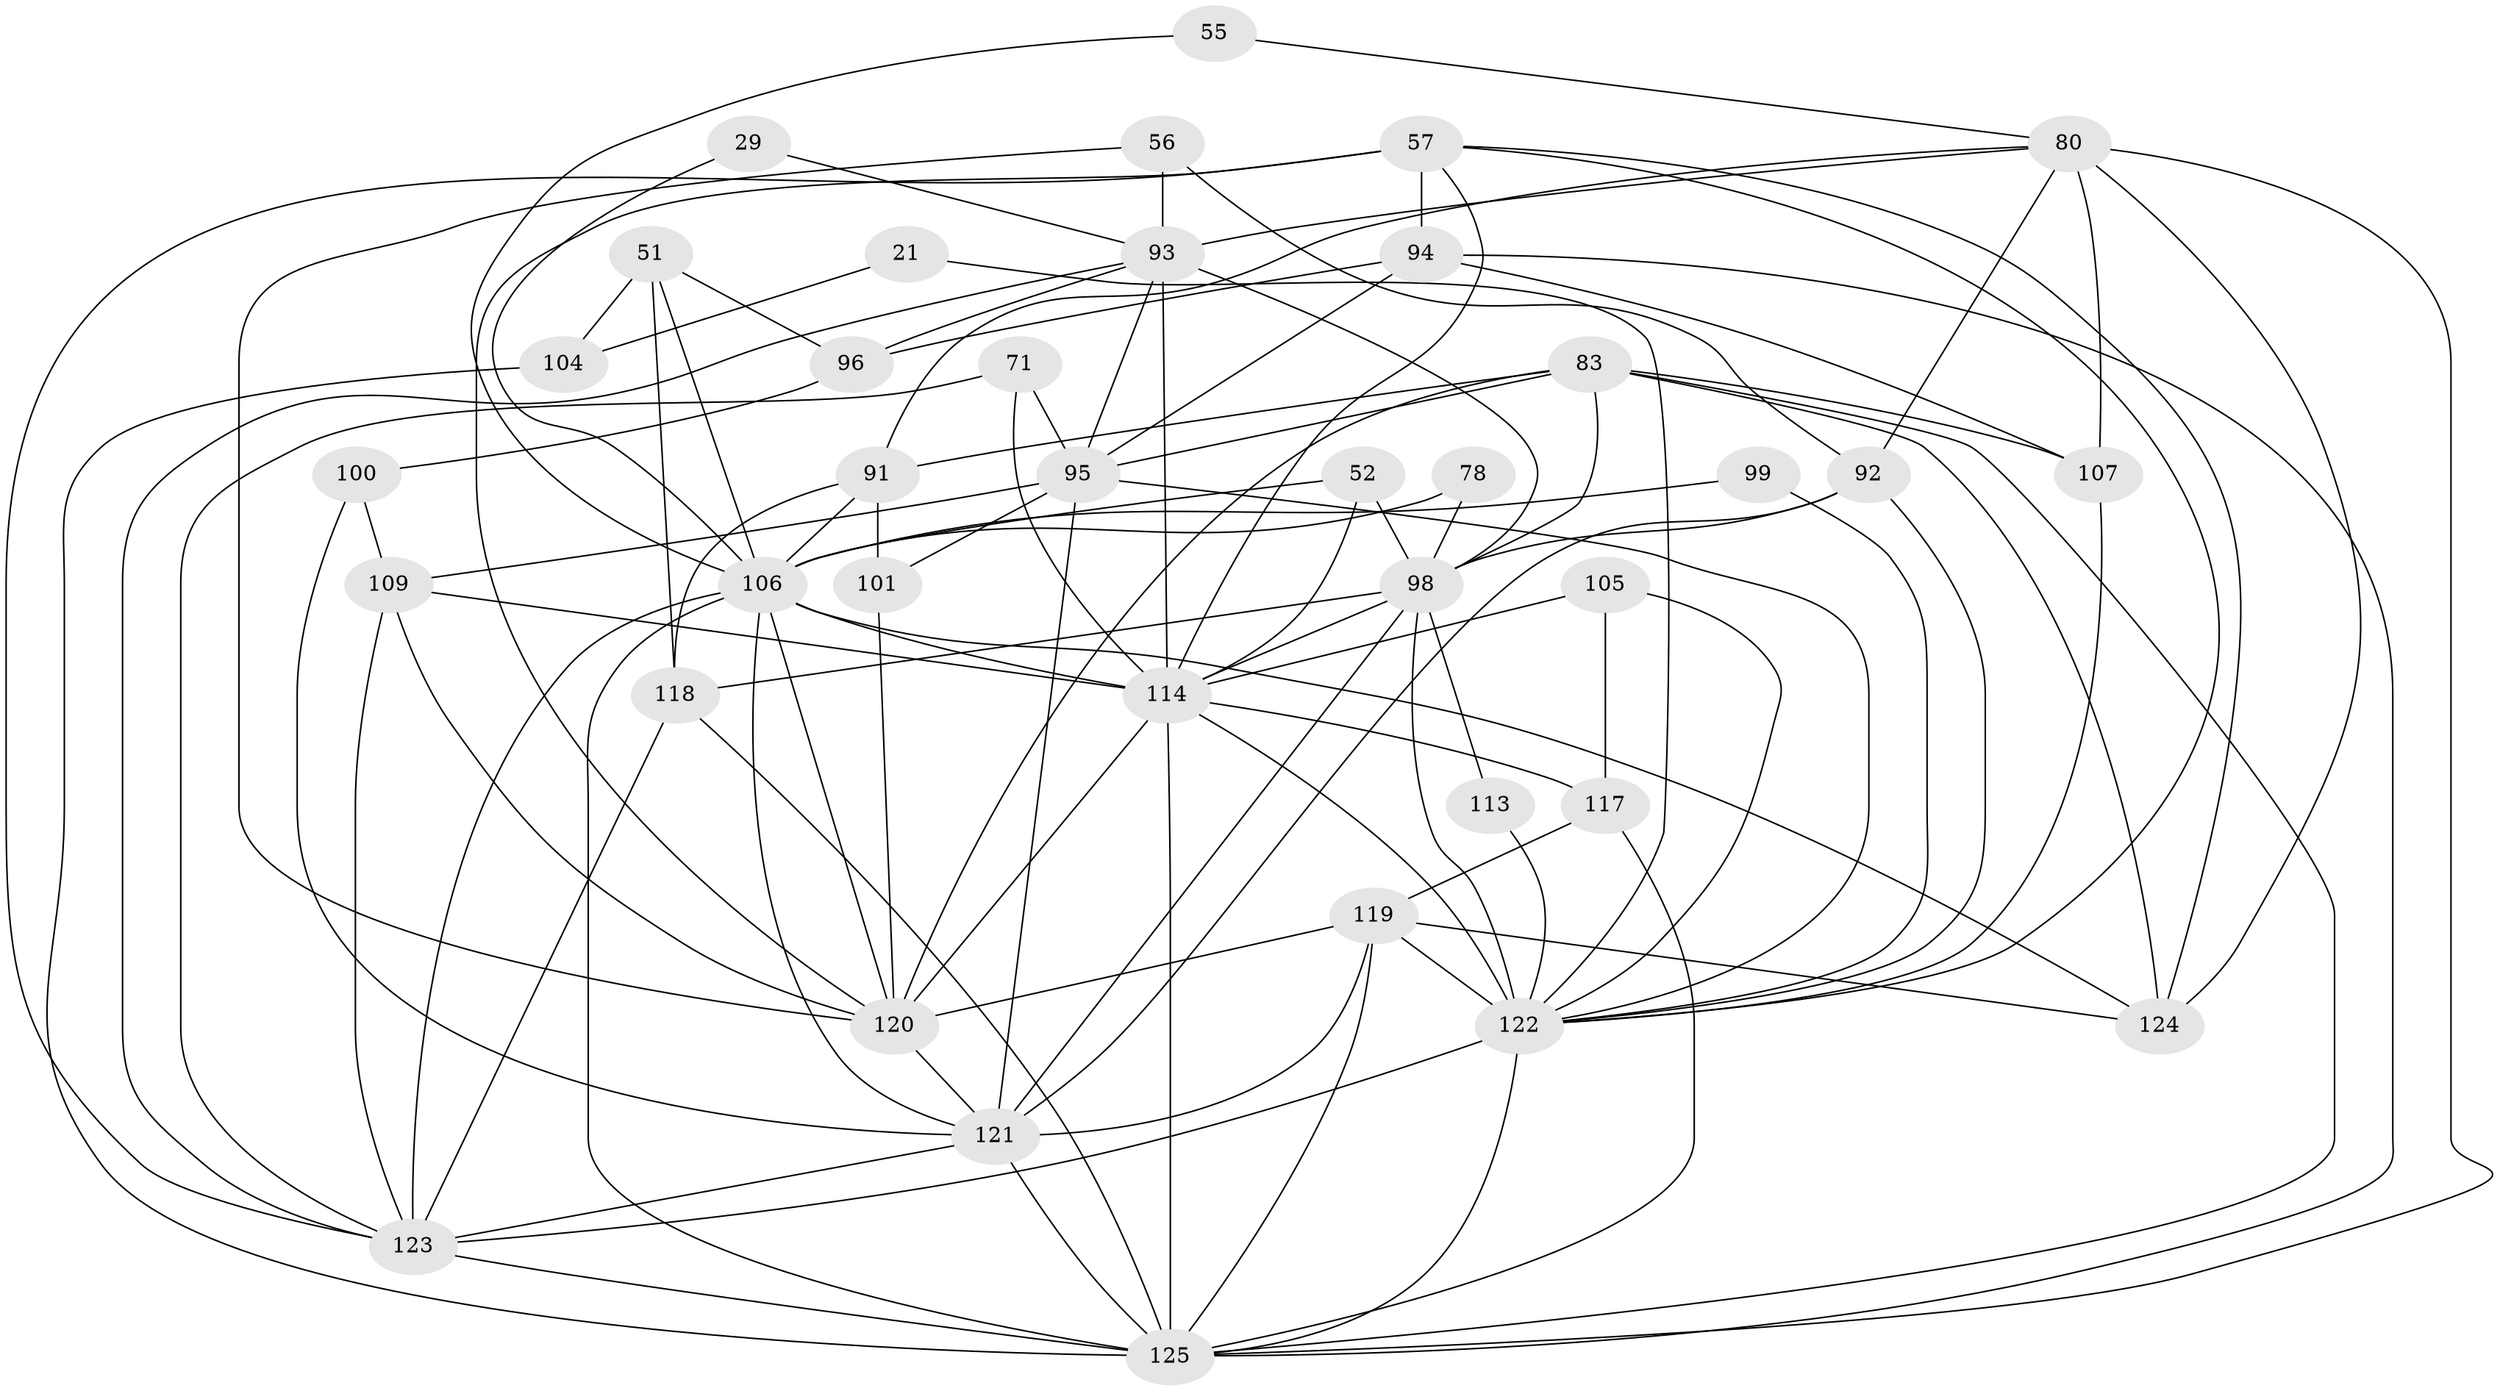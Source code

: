 // original degree distribution, {2: 0.12, 4: 0.288, 3: 0.272, 5: 0.192, 6: 0.096, 7: 0.024, 11: 0.008}
// Generated by graph-tools (version 1.1) at 2025/53/03/04/25 21:53:49]
// undirected, 37 vertices, 104 edges
graph export_dot {
graph [start="1"]
  node [color=gray90,style=filled];
  21;
  29;
  51;
  52 [super="+3"];
  55;
  56;
  57 [super="+45"];
  71;
  78;
  80 [super="+7"];
  83 [super="+48+58"];
  91 [super="+15"];
  92 [super="+64+84"];
  93 [super="+60+90"];
  94;
  95 [super="+88"];
  96 [super="+40"];
  98 [super="+87+97"];
  99;
  100 [super="+47"];
  101;
  104 [super="+79"];
  105 [super="+66"];
  106 [super="+68+69"];
  107;
  109 [super="+19+30"];
  113;
  114 [super="+20+22+67+86+77+72"];
  117;
  118;
  119 [super="+108"];
  120 [super="+14+35+85"];
  121 [super="+16+103"];
  122 [super="+74+50+116"];
  123 [super="+61+110+112"];
  124 [super="+12"];
  125 [super="+73+23+70+111"];
  21 -- 104;
  21 -- 122;
  29 -- 106;
  29 -- 93;
  51 -- 118;
  51 -- 96;
  51 -- 104 [weight=2];
  51 -- 106;
  52 -- 114;
  52 -- 98 [weight=2];
  52 -- 106 [weight=3];
  55 -- 80;
  55 -- 106;
  56 -- 93;
  56 -- 92;
  56 -- 120;
  57 -- 124;
  57 -- 94 [weight=2];
  57 -- 122;
  57 -- 114;
  57 -- 120;
  57 -- 123;
  71 -- 95;
  71 -- 114 [weight=3];
  71 -- 123;
  78 -- 98;
  78 -- 106;
  80 -- 107;
  80 -- 93 [weight=2];
  80 -- 124;
  80 -- 91;
  80 -- 92 [weight=2];
  80 -- 125;
  83 -- 91;
  83 -- 95;
  83 -- 125 [weight=3];
  83 -- 124;
  83 -- 120 [weight=2];
  83 -- 107;
  83 -- 98;
  91 -- 101;
  91 -- 118;
  91 -- 106;
  92 -- 121;
  92 -- 98;
  92 -- 122 [weight=2];
  93 -- 95 [weight=3];
  93 -- 98 [weight=2];
  93 -- 114 [weight=3];
  93 -- 96;
  93 -- 123;
  94 -- 96;
  94 -- 107;
  94 -- 125;
  94 -- 95;
  95 -- 101;
  95 -- 121;
  95 -- 122 [weight=3];
  95 -- 109;
  96 -- 100;
  98 -- 121 [weight=3];
  98 -- 113;
  98 -- 118;
  98 -- 114 [weight=2];
  98 -- 122;
  99 -- 106 [weight=2];
  99 -- 122;
  100 -- 121 [weight=2];
  100 -- 109;
  101 -- 120;
  104 -- 125;
  105 -- 117 [weight=2];
  105 -- 114;
  105 -- 122 [weight=2];
  106 -- 120 [weight=2];
  106 -- 125 [weight=4];
  106 -- 121;
  106 -- 114 [weight=2];
  106 -- 123 [weight=4];
  106 -- 124;
  107 -- 122;
  109 -- 120 [weight=3];
  109 -- 123;
  109 -- 114 [weight=3];
  113 -- 122;
  114 -- 125 [weight=5];
  114 -- 120 [weight=2];
  114 -- 117;
  114 -- 122 [weight=2];
  117 -- 125;
  117 -- 119;
  118 -- 125;
  118 -- 123;
  119 -- 122 [weight=3];
  119 -- 120 [weight=2];
  119 -- 125;
  119 -- 121;
  119 -- 124;
  120 -- 121 [weight=2];
  121 -- 123;
  121 -- 125;
  122 -- 125 [weight=5];
  122 -- 123 [weight=2];
  123 -- 125;
}
